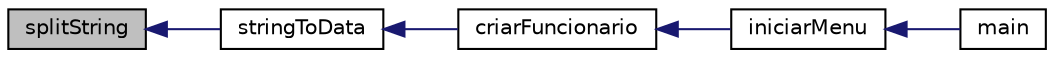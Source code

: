 digraph "splitString"
{
  edge [fontname="Helvetica",fontsize="10",labelfontname="Helvetica",labelfontsize="10"];
  node [fontname="Helvetica",fontsize="10",shape=record];
  rankdir="LR";
  Node12 [label="splitString",height=0.2,width=0.4,color="black", fillcolor="grey75", style="filled", fontcolor="black"];
  Node12 -> Node13 [dir="back",color="midnightblue",fontsize="10",style="solid",fontname="Helvetica"];
  Node13 [label="stringToData",height=0.2,width=0.4,color="black", fillcolor="white", style="filled",URL="$data_util_8h.html#a8fae270d43f81f88f9b44ba57f04899e",tooltip="converte string para data "];
  Node13 -> Node14 [dir="back",color="midnightblue",fontsize="10",style="solid",fontname="Helvetica"];
  Node14 [label="criarFuncionario",height=0.2,width=0.4,color="black", fillcolor="white", style="filled",URL="$funcionario-crud_8h.html#ab840fdccc242c779069c6b34f01b58a8",tooltip="Cria um funcionario. "];
  Node14 -> Node15 [dir="back",color="midnightblue",fontsize="10",style="solid",fontname="Helvetica"];
  Node15 [label="iniciarMenu",height=0.2,width=0.4,color="black", fillcolor="white", style="filled",URL="$menu_8h.html#a2311af40e30459172b0fa90ac0bf6030",tooltip="inicializa o menu do sistema "];
  Node15 -> Node16 [dir="back",color="midnightblue",fontsize="10",style="solid",fontname="Helvetica"];
  Node16 [label="main",height=0.2,width=0.4,color="black", fillcolor="white", style="filled",URL="$main_8cpp.html#a0ddf1224851353fc92bfbff6f499fa97"];
}
